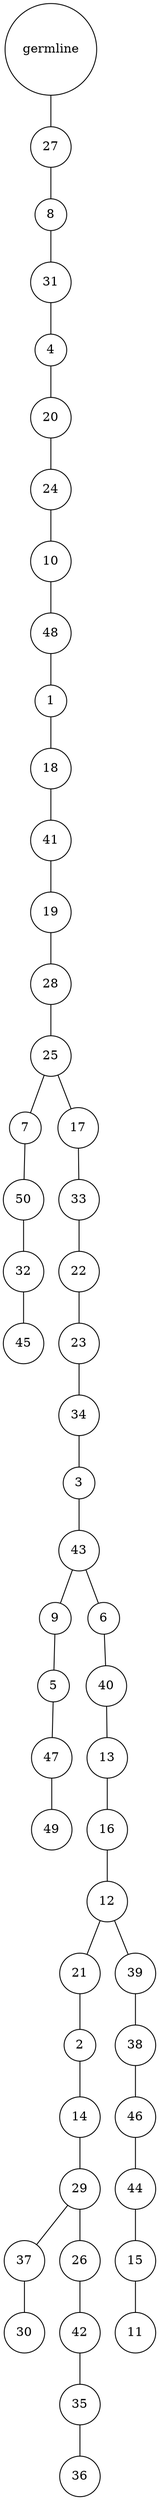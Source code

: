 graph {
	rankdir=UD;
	splines=line;
	node [shape=circle]
	"0x7f32077f2b80" [label="germline"];
	"0x7f32077f2bb0" [label="27"];
	"0x7f32077f2b80" -- "0x7f32077f2bb0" ;
	"0x7f32077f2be0" [label="8"];
	"0x7f32077f2bb0" -- "0x7f32077f2be0" ;
	"0x7f32077f2c10" [label="31"];
	"0x7f32077f2be0" -- "0x7f32077f2c10" ;
	"0x7f32077f2c40" [label="4"];
	"0x7f32077f2c10" -- "0x7f32077f2c40" ;
	"0x7f32077f2c70" [label="20"];
	"0x7f32077f2c40" -- "0x7f32077f2c70" ;
	"0x7f32077f2ca0" [label="24"];
	"0x7f32077f2c70" -- "0x7f32077f2ca0" ;
	"0x7f32077f2cd0" [label="10"];
	"0x7f32077f2ca0" -- "0x7f32077f2cd0" ;
	"0x7f32077f2d00" [label="48"];
	"0x7f32077f2cd0" -- "0x7f32077f2d00" ;
	"0x7f32077f2d30" [label="1"];
	"0x7f32077f2d00" -- "0x7f32077f2d30" ;
	"0x7f32077f2d60" [label="18"];
	"0x7f32077f2d30" -- "0x7f32077f2d60" ;
	"0x7f32077f2d90" [label="41"];
	"0x7f32077f2d60" -- "0x7f32077f2d90" ;
	"0x7f32077f2dc0" [label="19"];
	"0x7f32077f2d90" -- "0x7f32077f2dc0" ;
	"0x7f32077f2df0" [label="28"];
	"0x7f32077f2dc0" -- "0x7f32077f2df0" ;
	"0x7f32077f2e20" [label="25"];
	"0x7f32077f2df0" -- "0x7f32077f2e20" ;
	"0x7f32077f2e50" [label="7"];
	"0x7f32077f2e20" -- "0x7f32077f2e50" ;
	"0x7f32077f2e80" [label="50"];
	"0x7f32077f2e50" -- "0x7f32077f2e80" ;
	"0x7f32077f2eb0" [label="32"];
	"0x7f32077f2e80" -- "0x7f32077f2eb0" ;
	"0x7f32077f2ee0" [label="45"];
	"0x7f32077f2eb0" -- "0x7f32077f2ee0" ;
	"0x7f32077f2f10" [label="17"];
	"0x7f32077f2e20" -- "0x7f32077f2f10" ;
	"0x7f32077f2f40" [label="33"];
	"0x7f32077f2f10" -- "0x7f32077f2f40" ;
	"0x7f32077f2f70" [label="22"];
	"0x7f32077f2f40" -- "0x7f32077f2f70" ;
	"0x7f32077f2fa0" [label="23"];
	"0x7f32077f2f70" -- "0x7f32077f2fa0" ;
	"0x7f32077f2fd0" [label="34"];
	"0x7f32077f2fa0" -- "0x7f32077f2fd0" ;
	"0x7f3207784040" [label="3"];
	"0x7f32077f2fd0" -- "0x7f3207784040" ;
	"0x7f3207784070" [label="43"];
	"0x7f3207784040" -- "0x7f3207784070" ;
	"0x7f32077840a0" [label="9"];
	"0x7f3207784070" -- "0x7f32077840a0" ;
	"0x7f32077840d0" [label="5"];
	"0x7f32077840a0" -- "0x7f32077840d0" ;
	"0x7f3207784100" [label="47"];
	"0x7f32077840d0" -- "0x7f3207784100" ;
	"0x7f3207784130" [label="49"];
	"0x7f3207784100" -- "0x7f3207784130" ;
	"0x7f3207784160" [label="6"];
	"0x7f3207784070" -- "0x7f3207784160" ;
	"0x7f3207784190" [label="40"];
	"0x7f3207784160" -- "0x7f3207784190" ;
	"0x7f32077841c0" [label="13"];
	"0x7f3207784190" -- "0x7f32077841c0" ;
	"0x7f32077841f0" [label="16"];
	"0x7f32077841c0" -- "0x7f32077841f0" ;
	"0x7f3207784220" [label="12"];
	"0x7f32077841f0" -- "0x7f3207784220" ;
	"0x7f3207784250" [label="21"];
	"0x7f3207784220" -- "0x7f3207784250" ;
	"0x7f3207784280" [label="2"];
	"0x7f3207784250" -- "0x7f3207784280" ;
	"0x7f32077842b0" [label="14"];
	"0x7f3207784280" -- "0x7f32077842b0" ;
	"0x7f32077842e0" [label="29"];
	"0x7f32077842b0" -- "0x7f32077842e0" ;
	"0x7f3207784310" [label="37"];
	"0x7f32077842e0" -- "0x7f3207784310" ;
	"0x7f3207784340" [label="30"];
	"0x7f3207784310" -- "0x7f3207784340" ;
	"0x7f3207784370" [label="26"];
	"0x7f32077842e0" -- "0x7f3207784370" ;
	"0x7f32077843a0" [label="42"];
	"0x7f3207784370" -- "0x7f32077843a0" ;
	"0x7f32077843d0" [label="35"];
	"0x7f32077843a0" -- "0x7f32077843d0" ;
	"0x7f3207784400" [label="36"];
	"0x7f32077843d0" -- "0x7f3207784400" ;
	"0x7f3207784430" [label="39"];
	"0x7f3207784220" -- "0x7f3207784430" ;
	"0x7f3207784460" [label="38"];
	"0x7f3207784430" -- "0x7f3207784460" ;
	"0x7f3207784490" [label="46"];
	"0x7f3207784460" -- "0x7f3207784490" ;
	"0x7f32077844c0" [label="44"];
	"0x7f3207784490" -- "0x7f32077844c0" ;
	"0x7f32077844f0" [label="15"];
	"0x7f32077844c0" -- "0x7f32077844f0" ;
	"0x7f3207784520" [label="11"];
	"0x7f32077844f0" -- "0x7f3207784520" ;
}
